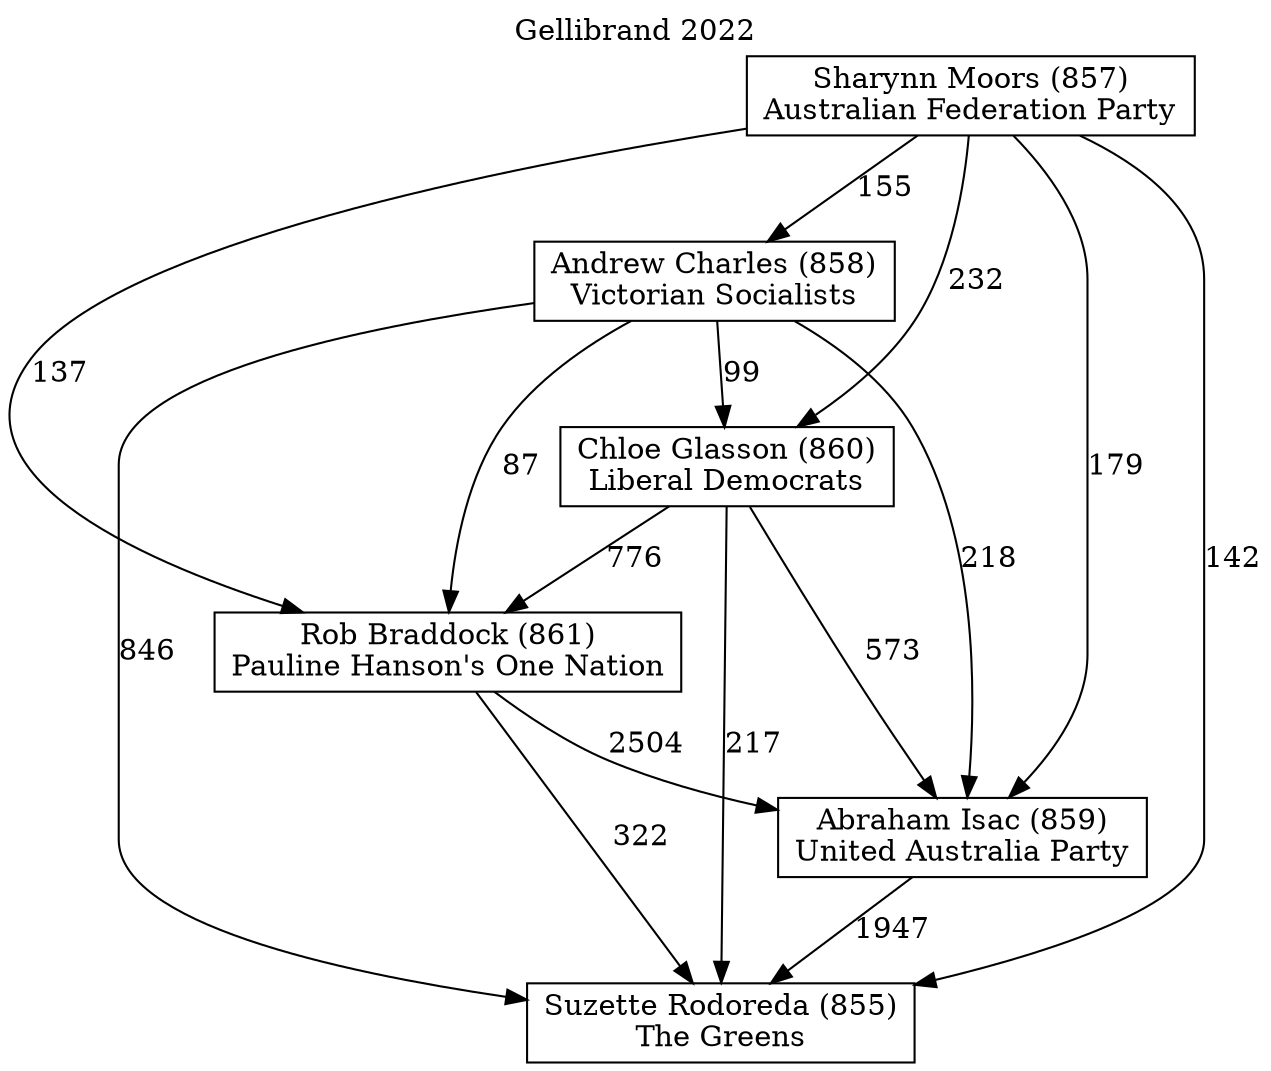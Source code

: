 // House preference flow
digraph "Suzette Rodoreda (855)_Gellibrand_2022" {
	graph [label="Gellibrand 2022" labelloc=t mclimit=10]
	node [shape=box]
	"Sharynn Moors (857)" [label="Sharynn Moors (857)
Australian Federation Party"]
	"Rob Braddock (861)" [label="Rob Braddock (861)
Pauline Hanson's One Nation"]
	"Andrew Charles (858)" [label="Andrew Charles (858)
Victorian Socialists"]
	"Suzette Rodoreda (855)" [label="Suzette Rodoreda (855)
The Greens"]
	"Chloe Glasson (860)" [label="Chloe Glasson (860)
Liberal Democrats"]
	"Abraham Isac (859)" [label="Abraham Isac (859)
United Australia Party"]
	"Rob Braddock (861)" -> "Abraham Isac (859)" [label=2504]
	"Sharynn Moors (857)" -> "Suzette Rodoreda (855)" [label=142]
	"Chloe Glasson (860)" -> "Suzette Rodoreda (855)" [label=217]
	"Sharynn Moors (857)" -> "Rob Braddock (861)" [label=137]
	"Andrew Charles (858)" -> "Abraham Isac (859)" [label=218]
	"Sharynn Moors (857)" -> "Abraham Isac (859)" [label=179]
	"Rob Braddock (861)" -> "Suzette Rodoreda (855)" [label=322]
	"Andrew Charles (858)" -> "Chloe Glasson (860)" [label=99]
	"Chloe Glasson (860)" -> "Abraham Isac (859)" [label=573]
	"Andrew Charles (858)" -> "Suzette Rodoreda (855)" [label=846]
	"Andrew Charles (858)" -> "Rob Braddock (861)" [label=87]
	"Sharynn Moors (857)" -> "Chloe Glasson (860)" [label=232]
	"Chloe Glasson (860)" -> "Rob Braddock (861)" [label=776]
	"Abraham Isac (859)" -> "Suzette Rodoreda (855)" [label=1947]
	"Sharynn Moors (857)" -> "Andrew Charles (858)" [label=155]
}
